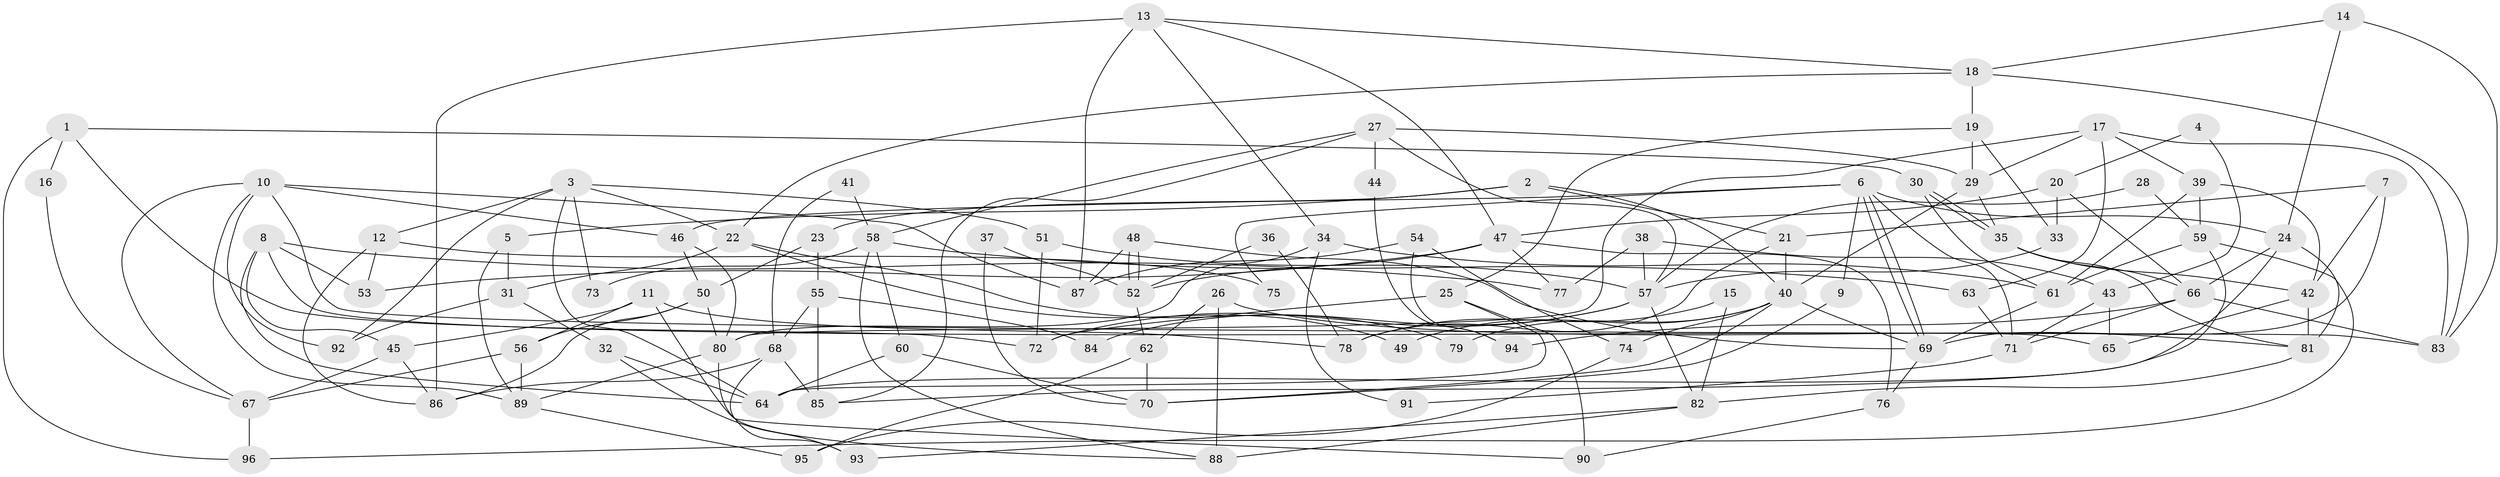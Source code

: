 // coarse degree distribution, {4: 0.15625, 5: 0.15625, 6: 0.171875, 2: 0.171875, 3: 0.140625, 10: 0.015625, 8: 0.109375, 7: 0.0625, 9: 0.015625}
// Generated by graph-tools (version 1.1) at 2025/23/03/03/25 07:23:57]
// undirected, 96 vertices, 192 edges
graph export_dot {
graph [start="1"]
  node [color=gray90,style=filled];
  1;
  2;
  3;
  4;
  5;
  6;
  7;
  8;
  9;
  10;
  11;
  12;
  13;
  14;
  15;
  16;
  17;
  18;
  19;
  20;
  21;
  22;
  23;
  24;
  25;
  26;
  27;
  28;
  29;
  30;
  31;
  32;
  33;
  34;
  35;
  36;
  37;
  38;
  39;
  40;
  41;
  42;
  43;
  44;
  45;
  46;
  47;
  48;
  49;
  50;
  51;
  52;
  53;
  54;
  55;
  56;
  57;
  58;
  59;
  60;
  61;
  62;
  63;
  64;
  65;
  66;
  67;
  68;
  69;
  70;
  71;
  72;
  73;
  74;
  75;
  76;
  77;
  78;
  79;
  80;
  81;
  82;
  83;
  84;
  85;
  86;
  87;
  88;
  89;
  90;
  91;
  92;
  93;
  94;
  95;
  96;
  1 -- 96;
  1 -- 72;
  1 -- 16;
  1 -- 30;
  2 -- 21;
  2 -- 40;
  2 -- 5;
  2 -- 23;
  3 -- 12;
  3 -- 92;
  3 -- 22;
  3 -- 51;
  3 -- 64;
  3 -- 73;
  4 -- 43;
  4 -- 20;
  5 -- 89;
  5 -- 31;
  6 -- 69;
  6 -- 69;
  6 -- 24;
  6 -- 9;
  6 -- 46;
  6 -- 71;
  6 -- 75;
  7 -- 69;
  7 -- 42;
  7 -- 21;
  8 -- 64;
  8 -- 45;
  8 -- 53;
  8 -- 65;
  8 -- 77;
  9 -- 70;
  10 -- 46;
  10 -- 83;
  10 -- 67;
  10 -- 87;
  10 -- 89;
  10 -- 92;
  11 -- 56;
  11 -- 90;
  11 -- 45;
  11 -- 78;
  12 -- 53;
  12 -- 86;
  12 -- 75;
  13 -- 34;
  13 -- 87;
  13 -- 18;
  13 -- 47;
  13 -- 86;
  14 -- 83;
  14 -- 24;
  14 -- 18;
  15 -- 82;
  15 -- 78;
  16 -- 67;
  17 -- 80;
  17 -- 83;
  17 -- 29;
  17 -- 39;
  17 -- 63;
  18 -- 19;
  18 -- 22;
  18 -- 83;
  19 -- 29;
  19 -- 25;
  19 -- 33;
  20 -- 33;
  20 -- 47;
  20 -- 66;
  21 -- 40;
  21 -- 78;
  22 -- 31;
  22 -- 49;
  22 -- 79;
  23 -- 50;
  23 -- 55;
  24 -- 81;
  24 -- 66;
  24 -- 64;
  25 -- 64;
  25 -- 72;
  25 -- 90;
  26 -- 88;
  26 -- 81;
  26 -- 62;
  27 -- 29;
  27 -- 57;
  27 -- 44;
  27 -- 58;
  27 -- 85;
  28 -- 57;
  28 -- 59;
  29 -- 40;
  29 -- 35;
  30 -- 35;
  30 -- 35;
  30 -- 61;
  31 -- 32;
  31 -- 92;
  32 -- 64;
  32 -- 93;
  33 -- 57;
  34 -- 80;
  34 -- 61;
  34 -- 91;
  35 -- 42;
  35 -- 66;
  35 -- 81;
  36 -- 78;
  36 -- 52;
  37 -- 70;
  37 -- 52;
  38 -- 43;
  38 -- 57;
  38 -- 77;
  39 -- 59;
  39 -- 42;
  39 -- 61;
  40 -- 69;
  40 -- 70;
  40 -- 49;
  40 -- 74;
  40 -- 79;
  41 -- 58;
  41 -- 68;
  42 -- 65;
  42 -- 81;
  43 -- 71;
  43 -- 65;
  44 -- 94;
  45 -- 86;
  45 -- 67;
  46 -- 80;
  46 -- 50;
  47 -- 77;
  47 -- 52;
  47 -- 53;
  47 -- 76;
  48 -- 69;
  48 -- 52;
  48 -- 52;
  48 -- 87;
  50 -- 56;
  50 -- 80;
  50 -- 86;
  51 -- 57;
  51 -- 72;
  52 -- 62;
  54 -- 74;
  54 -- 87;
  54 -- 94;
  55 -- 85;
  55 -- 68;
  55 -- 84;
  56 -- 89;
  56 -- 67;
  57 -- 82;
  57 -- 72;
  57 -- 84;
  58 -- 63;
  58 -- 60;
  58 -- 73;
  58 -- 88;
  59 -- 61;
  59 -- 85;
  59 -- 96;
  60 -- 64;
  60 -- 70;
  61 -- 69;
  62 -- 70;
  62 -- 95;
  63 -- 71;
  66 -- 71;
  66 -- 83;
  66 -- 94;
  67 -- 96;
  68 -- 86;
  68 -- 85;
  68 -- 93;
  69 -- 76;
  71 -- 91;
  74 -- 95;
  76 -- 90;
  80 -- 88;
  80 -- 89;
  81 -- 82;
  82 -- 93;
  82 -- 88;
  89 -- 95;
}
